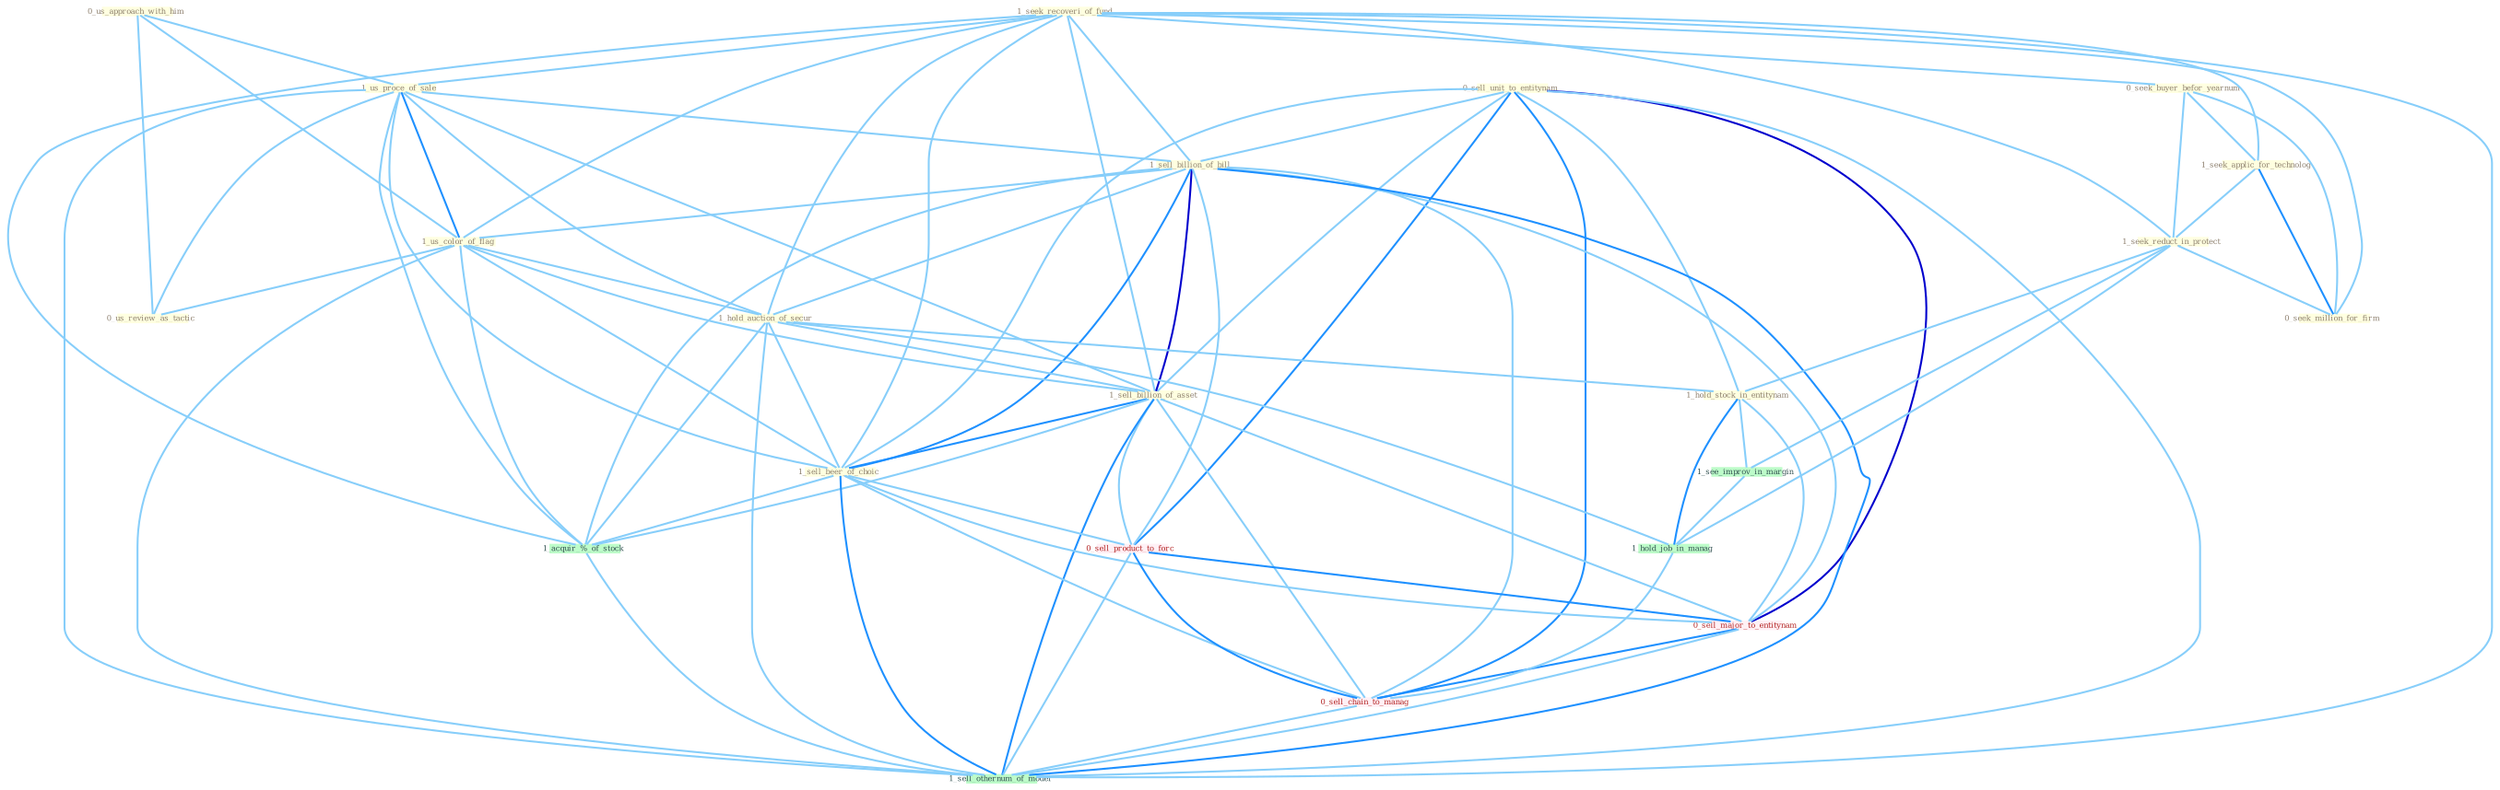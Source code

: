 Graph G{ 
    node
    [shape=polygon,style=filled,width=.5,height=.06,color="#BDFCC9",fixedsize=true,fontsize=4,
    fontcolor="#2f4f4f"];
    {node
    [color="#ffffe0", fontcolor="#8b7d6b"] "0_us_approach_with_him " "1_seek_recoveri_of_fund " "1_us_proce_of_sale " "0_sell_unit_to_entitynam " "1_sell_billion_of_bill " "0_seek_buyer_befor_yearnum " "1_us_color_of_flag " "1_seek_applic_for_technolog " "1_seek_reduct_in_protect " "1_hold_auction_of_secur " "0_us_review_as_tactic " "1_sell_billion_of_asset " "1_sell_beer_of_choic " "0_seek_million_for_firm " "1_hold_stock_in_entitynam "}
{node [color="#fff0f5", fontcolor="#b22222"] "0_sell_product_to_forc " "0_sell_major_to_entitynam " "0_sell_chain_to_manag "}
edge [color="#B0E2FF"];

	"0_us_approach_with_him " -- "1_us_proce_of_sale " [w="1", color="#87cefa" ];
	"0_us_approach_with_him " -- "1_us_color_of_flag " [w="1", color="#87cefa" ];
	"0_us_approach_with_him " -- "0_us_review_as_tactic " [w="1", color="#87cefa" ];
	"1_seek_recoveri_of_fund " -- "1_us_proce_of_sale " [w="1", color="#87cefa" ];
	"1_seek_recoveri_of_fund " -- "1_sell_billion_of_bill " [w="1", color="#87cefa" ];
	"1_seek_recoveri_of_fund " -- "0_seek_buyer_befor_yearnum " [w="1", color="#87cefa" ];
	"1_seek_recoveri_of_fund " -- "1_us_color_of_flag " [w="1", color="#87cefa" ];
	"1_seek_recoveri_of_fund " -- "1_seek_applic_for_technolog " [w="1", color="#87cefa" ];
	"1_seek_recoveri_of_fund " -- "1_seek_reduct_in_protect " [w="1", color="#87cefa" ];
	"1_seek_recoveri_of_fund " -- "1_hold_auction_of_secur " [w="1", color="#87cefa" ];
	"1_seek_recoveri_of_fund " -- "1_sell_billion_of_asset " [w="1", color="#87cefa" ];
	"1_seek_recoveri_of_fund " -- "1_sell_beer_of_choic " [w="1", color="#87cefa" ];
	"1_seek_recoveri_of_fund " -- "0_seek_million_for_firm " [w="1", color="#87cefa" ];
	"1_seek_recoveri_of_fund " -- "1_acquir_%_of_stock " [w="1", color="#87cefa" ];
	"1_seek_recoveri_of_fund " -- "1_sell_othernum_of_model " [w="1", color="#87cefa" ];
	"1_us_proce_of_sale " -- "1_sell_billion_of_bill " [w="1", color="#87cefa" ];
	"1_us_proce_of_sale " -- "1_us_color_of_flag " [w="2", color="#1e90ff" , len=0.8];
	"1_us_proce_of_sale " -- "1_hold_auction_of_secur " [w="1", color="#87cefa" ];
	"1_us_proce_of_sale " -- "0_us_review_as_tactic " [w="1", color="#87cefa" ];
	"1_us_proce_of_sale " -- "1_sell_billion_of_asset " [w="1", color="#87cefa" ];
	"1_us_proce_of_sale " -- "1_sell_beer_of_choic " [w="1", color="#87cefa" ];
	"1_us_proce_of_sale " -- "1_acquir_%_of_stock " [w="1", color="#87cefa" ];
	"1_us_proce_of_sale " -- "1_sell_othernum_of_model " [w="1", color="#87cefa" ];
	"0_sell_unit_to_entitynam " -- "1_sell_billion_of_bill " [w="1", color="#87cefa" ];
	"0_sell_unit_to_entitynam " -- "1_sell_billion_of_asset " [w="1", color="#87cefa" ];
	"0_sell_unit_to_entitynam " -- "1_sell_beer_of_choic " [w="1", color="#87cefa" ];
	"0_sell_unit_to_entitynam " -- "1_hold_stock_in_entitynam " [w="1", color="#87cefa" ];
	"0_sell_unit_to_entitynam " -- "0_sell_product_to_forc " [w="2", color="#1e90ff" , len=0.8];
	"0_sell_unit_to_entitynam " -- "0_sell_major_to_entitynam " [w="3", color="#0000cd" , len=0.6];
	"0_sell_unit_to_entitynam " -- "0_sell_chain_to_manag " [w="2", color="#1e90ff" , len=0.8];
	"0_sell_unit_to_entitynam " -- "1_sell_othernum_of_model " [w="1", color="#87cefa" ];
	"1_sell_billion_of_bill " -- "1_us_color_of_flag " [w="1", color="#87cefa" ];
	"1_sell_billion_of_bill " -- "1_hold_auction_of_secur " [w="1", color="#87cefa" ];
	"1_sell_billion_of_bill " -- "1_sell_billion_of_asset " [w="3", color="#0000cd" , len=0.6];
	"1_sell_billion_of_bill " -- "1_sell_beer_of_choic " [w="2", color="#1e90ff" , len=0.8];
	"1_sell_billion_of_bill " -- "1_acquir_%_of_stock " [w="1", color="#87cefa" ];
	"1_sell_billion_of_bill " -- "0_sell_product_to_forc " [w="1", color="#87cefa" ];
	"1_sell_billion_of_bill " -- "0_sell_major_to_entitynam " [w="1", color="#87cefa" ];
	"1_sell_billion_of_bill " -- "0_sell_chain_to_manag " [w="1", color="#87cefa" ];
	"1_sell_billion_of_bill " -- "1_sell_othernum_of_model " [w="2", color="#1e90ff" , len=0.8];
	"0_seek_buyer_befor_yearnum " -- "1_seek_applic_for_technolog " [w="1", color="#87cefa" ];
	"0_seek_buyer_befor_yearnum " -- "1_seek_reduct_in_protect " [w="1", color="#87cefa" ];
	"0_seek_buyer_befor_yearnum " -- "0_seek_million_for_firm " [w="1", color="#87cefa" ];
	"1_us_color_of_flag " -- "1_hold_auction_of_secur " [w="1", color="#87cefa" ];
	"1_us_color_of_flag " -- "0_us_review_as_tactic " [w="1", color="#87cefa" ];
	"1_us_color_of_flag " -- "1_sell_billion_of_asset " [w="1", color="#87cefa" ];
	"1_us_color_of_flag " -- "1_sell_beer_of_choic " [w="1", color="#87cefa" ];
	"1_us_color_of_flag " -- "1_acquir_%_of_stock " [w="1", color="#87cefa" ];
	"1_us_color_of_flag " -- "1_sell_othernum_of_model " [w="1", color="#87cefa" ];
	"1_seek_applic_for_technolog " -- "1_seek_reduct_in_protect " [w="1", color="#87cefa" ];
	"1_seek_applic_for_technolog " -- "0_seek_million_for_firm " [w="2", color="#1e90ff" , len=0.8];
	"1_seek_reduct_in_protect " -- "0_seek_million_for_firm " [w="1", color="#87cefa" ];
	"1_seek_reduct_in_protect " -- "1_hold_stock_in_entitynam " [w="1", color="#87cefa" ];
	"1_seek_reduct_in_protect " -- "1_see_improv_in_margin " [w="1", color="#87cefa" ];
	"1_seek_reduct_in_protect " -- "1_hold_job_in_manag " [w="1", color="#87cefa" ];
	"1_hold_auction_of_secur " -- "1_sell_billion_of_asset " [w="1", color="#87cefa" ];
	"1_hold_auction_of_secur " -- "1_sell_beer_of_choic " [w="1", color="#87cefa" ];
	"1_hold_auction_of_secur " -- "1_hold_stock_in_entitynam " [w="1", color="#87cefa" ];
	"1_hold_auction_of_secur " -- "1_acquir_%_of_stock " [w="1", color="#87cefa" ];
	"1_hold_auction_of_secur " -- "1_hold_job_in_manag " [w="1", color="#87cefa" ];
	"1_hold_auction_of_secur " -- "1_sell_othernum_of_model " [w="1", color="#87cefa" ];
	"1_sell_billion_of_asset " -- "1_sell_beer_of_choic " [w="2", color="#1e90ff" , len=0.8];
	"1_sell_billion_of_asset " -- "1_acquir_%_of_stock " [w="1", color="#87cefa" ];
	"1_sell_billion_of_asset " -- "0_sell_product_to_forc " [w="1", color="#87cefa" ];
	"1_sell_billion_of_asset " -- "0_sell_major_to_entitynam " [w="1", color="#87cefa" ];
	"1_sell_billion_of_asset " -- "0_sell_chain_to_manag " [w="1", color="#87cefa" ];
	"1_sell_billion_of_asset " -- "1_sell_othernum_of_model " [w="2", color="#1e90ff" , len=0.8];
	"1_sell_beer_of_choic " -- "1_acquir_%_of_stock " [w="1", color="#87cefa" ];
	"1_sell_beer_of_choic " -- "0_sell_product_to_forc " [w="1", color="#87cefa" ];
	"1_sell_beer_of_choic " -- "0_sell_major_to_entitynam " [w="1", color="#87cefa" ];
	"1_sell_beer_of_choic " -- "0_sell_chain_to_manag " [w="1", color="#87cefa" ];
	"1_sell_beer_of_choic " -- "1_sell_othernum_of_model " [w="2", color="#1e90ff" , len=0.8];
	"1_hold_stock_in_entitynam " -- "1_see_improv_in_margin " [w="1", color="#87cefa" ];
	"1_hold_stock_in_entitynam " -- "1_hold_job_in_manag " [w="2", color="#1e90ff" , len=0.8];
	"1_hold_stock_in_entitynam " -- "0_sell_major_to_entitynam " [w="1", color="#87cefa" ];
	"1_see_improv_in_margin " -- "1_hold_job_in_manag " [w="1", color="#87cefa" ];
	"1_acquir_%_of_stock " -- "1_sell_othernum_of_model " [w="1", color="#87cefa" ];
	"1_hold_job_in_manag " -- "0_sell_chain_to_manag " [w="1", color="#87cefa" ];
	"0_sell_product_to_forc " -- "0_sell_major_to_entitynam " [w="2", color="#1e90ff" , len=0.8];
	"0_sell_product_to_forc " -- "0_sell_chain_to_manag " [w="2", color="#1e90ff" , len=0.8];
	"0_sell_product_to_forc " -- "1_sell_othernum_of_model " [w="1", color="#87cefa" ];
	"0_sell_major_to_entitynam " -- "0_sell_chain_to_manag " [w="2", color="#1e90ff" , len=0.8];
	"0_sell_major_to_entitynam " -- "1_sell_othernum_of_model " [w="1", color="#87cefa" ];
	"0_sell_chain_to_manag " -- "1_sell_othernum_of_model " [w="1", color="#87cefa" ];
}